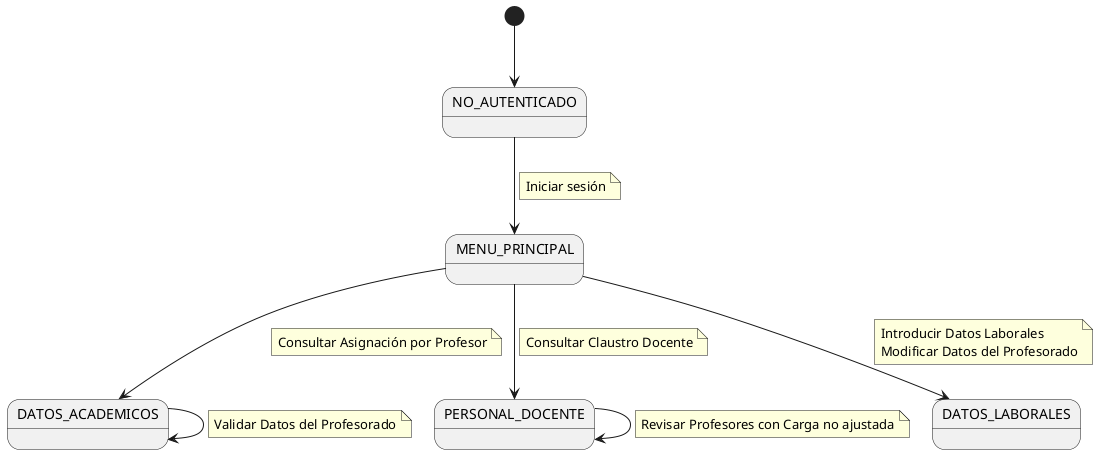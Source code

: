 @startuml

state "NO_AUTENTICADO" as NoAuth
state "MENU_PRINCIPAL" as Menu
state "DATOS_ACADEMICOS" as Acad
state "PERSONAL_DOCENTE" as Pers
state "DATOS_LABORALES" as Lab

[*] --> NoAuth

NoAuth --> Menu
    note on link
        Iniciar sesión
    end note

Menu --> Acad
    note on link
        Consultar Asignación por Profesor
    end note

Menu --> Pers
    note on link
        Consultar Claustro Docente
    end note

Menu --> Lab
    note on link
        Introducir Datos Laborales
        Modificar Datos del Profesorado
    end note

Acad --> Acad
    note on link
        Validar Datos del Profesorado
    end note

Pers --> Pers
    note on link
        Revisar Profesores con Carga no ajustada
    end note

@enduml